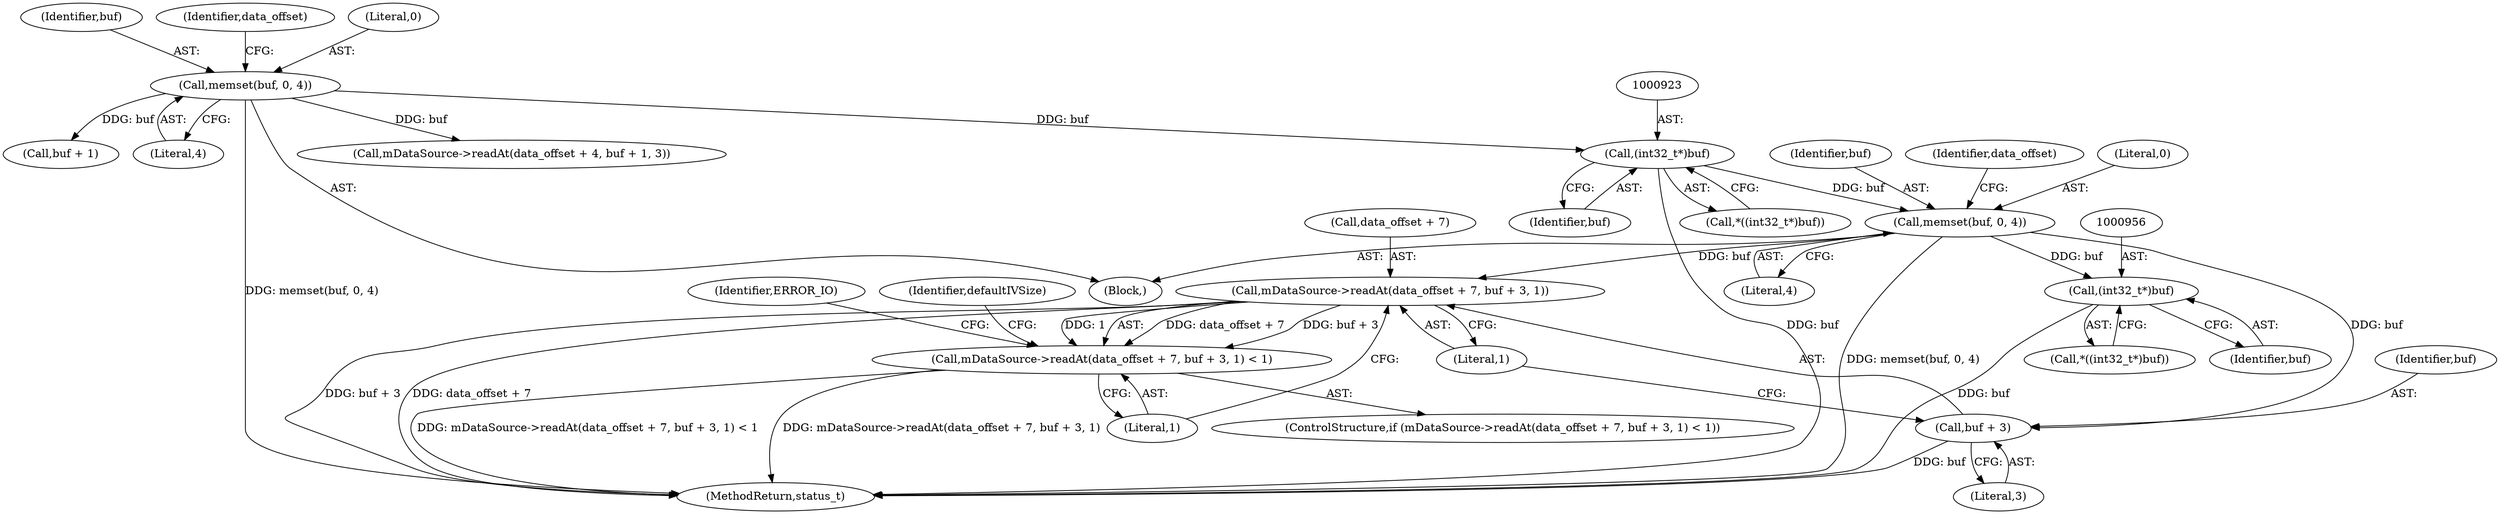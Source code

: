 digraph "0_Android_e7142a0703bc93f75e213e96ebc19000022afed9@API" {
"1000932" [label="(Call,memset(buf, 0, 4))"];
"1000922" [label="(Call,(int32_t*)buf)"];
"1000899" [label="(Call,memset(buf, 0, 4))"];
"1000938" [label="(Call,mDataSource->readAt(data_offset + 7, buf + 3, 1))"];
"1000937" [label="(Call,mDataSource->readAt(data_offset + 7, buf + 3, 1) < 1)"];
"1000942" [label="(Call,buf + 3)"];
"1000955" [label="(Call,(int32_t*)buf)"];
"1000954" [label="(Call,*((int32_t*)buf))"];
"1000932" [label="(Call,memset(buf, 0, 4))"];
"1000902" [label="(Literal,4)"];
"1000922" [label="(Call,(int32_t*)buf)"];
"1000952" [label="(Identifier,defaultIVSize)"];
"1000957" [label="(Identifier,buf)"];
"1000905" [label="(Call,mDataSource->readAt(data_offset + 4, buf + 1, 3))"];
"1000939" [label="(Call,data_offset + 7)"];
"1000899" [label="(Call,memset(buf, 0, 4))"];
"1000936" [label="(ControlStructure,if (mDataSource->readAt(data_offset + 7, buf + 3, 1) < 1))"];
"1000943" [label="(Identifier,buf)"];
"1000935" [label="(Literal,4)"];
"1000942" [label="(Call,buf + 3)"];
"1000938" [label="(Call,mDataSource->readAt(data_offset + 7, buf + 3, 1))"];
"1000909" [label="(Call,buf + 1)"];
"1000900" [label="(Identifier,buf)"];
"1000933" [label="(Identifier,buf)"];
"1000955" [label="(Call,(int32_t*)buf)"];
"1000924" [label="(Identifier,buf)"];
"1000944" [label="(Literal,3)"];
"1000940" [label="(Identifier,data_offset)"];
"1003275" [label="(MethodReturn,status_t)"];
"1000921" [label="(Call,*((int32_t*)buf))"];
"1000886" [label="(Block,)"];
"1000937" [label="(Call,mDataSource->readAt(data_offset + 7, buf + 3, 1) < 1)"];
"1000907" [label="(Identifier,data_offset)"];
"1000946" [label="(Literal,1)"];
"1000945" [label="(Literal,1)"];
"1000949" [label="(Identifier,ERROR_IO)"];
"1000934" [label="(Literal,0)"];
"1000901" [label="(Literal,0)"];
"1000932" -> "1000886"  [label="AST: "];
"1000932" -> "1000935"  [label="CFG: "];
"1000933" -> "1000932"  [label="AST: "];
"1000934" -> "1000932"  [label="AST: "];
"1000935" -> "1000932"  [label="AST: "];
"1000940" -> "1000932"  [label="CFG: "];
"1000932" -> "1003275"  [label="DDG: memset(buf, 0, 4)"];
"1000922" -> "1000932"  [label="DDG: buf"];
"1000932" -> "1000938"  [label="DDG: buf"];
"1000932" -> "1000942"  [label="DDG: buf"];
"1000932" -> "1000955"  [label="DDG: buf"];
"1000922" -> "1000921"  [label="AST: "];
"1000922" -> "1000924"  [label="CFG: "];
"1000923" -> "1000922"  [label="AST: "];
"1000924" -> "1000922"  [label="AST: "];
"1000921" -> "1000922"  [label="CFG: "];
"1000922" -> "1003275"  [label="DDG: buf"];
"1000899" -> "1000922"  [label="DDG: buf"];
"1000899" -> "1000886"  [label="AST: "];
"1000899" -> "1000902"  [label="CFG: "];
"1000900" -> "1000899"  [label="AST: "];
"1000901" -> "1000899"  [label="AST: "];
"1000902" -> "1000899"  [label="AST: "];
"1000907" -> "1000899"  [label="CFG: "];
"1000899" -> "1003275"  [label="DDG: memset(buf, 0, 4)"];
"1000899" -> "1000905"  [label="DDG: buf"];
"1000899" -> "1000909"  [label="DDG: buf"];
"1000938" -> "1000937"  [label="AST: "];
"1000938" -> "1000945"  [label="CFG: "];
"1000939" -> "1000938"  [label="AST: "];
"1000942" -> "1000938"  [label="AST: "];
"1000945" -> "1000938"  [label="AST: "];
"1000946" -> "1000938"  [label="CFG: "];
"1000938" -> "1003275"  [label="DDG: data_offset + 7"];
"1000938" -> "1003275"  [label="DDG: buf + 3"];
"1000938" -> "1000937"  [label="DDG: data_offset + 7"];
"1000938" -> "1000937"  [label="DDG: buf + 3"];
"1000938" -> "1000937"  [label="DDG: 1"];
"1000937" -> "1000936"  [label="AST: "];
"1000937" -> "1000946"  [label="CFG: "];
"1000946" -> "1000937"  [label="AST: "];
"1000949" -> "1000937"  [label="CFG: "];
"1000952" -> "1000937"  [label="CFG: "];
"1000937" -> "1003275"  [label="DDG: mDataSource->readAt(data_offset + 7, buf + 3, 1) < 1"];
"1000937" -> "1003275"  [label="DDG: mDataSource->readAt(data_offset + 7, buf + 3, 1)"];
"1000942" -> "1000944"  [label="CFG: "];
"1000943" -> "1000942"  [label="AST: "];
"1000944" -> "1000942"  [label="AST: "];
"1000945" -> "1000942"  [label="CFG: "];
"1000942" -> "1003275"  [label="DDG: buf"];
"1000955" -> "1000954"  [label="AST: "];
"1000955" -> "1000957"  [label="CFG: "];
"1000956" -> "1000955"  [label="AST: "];
"1000957" -> "1000955"  [label="AST: "];
"1000954" -> "1000955"  [label="CFG: "];
"1000955" -> "1003275"  [label="DDG: buf"];
}
